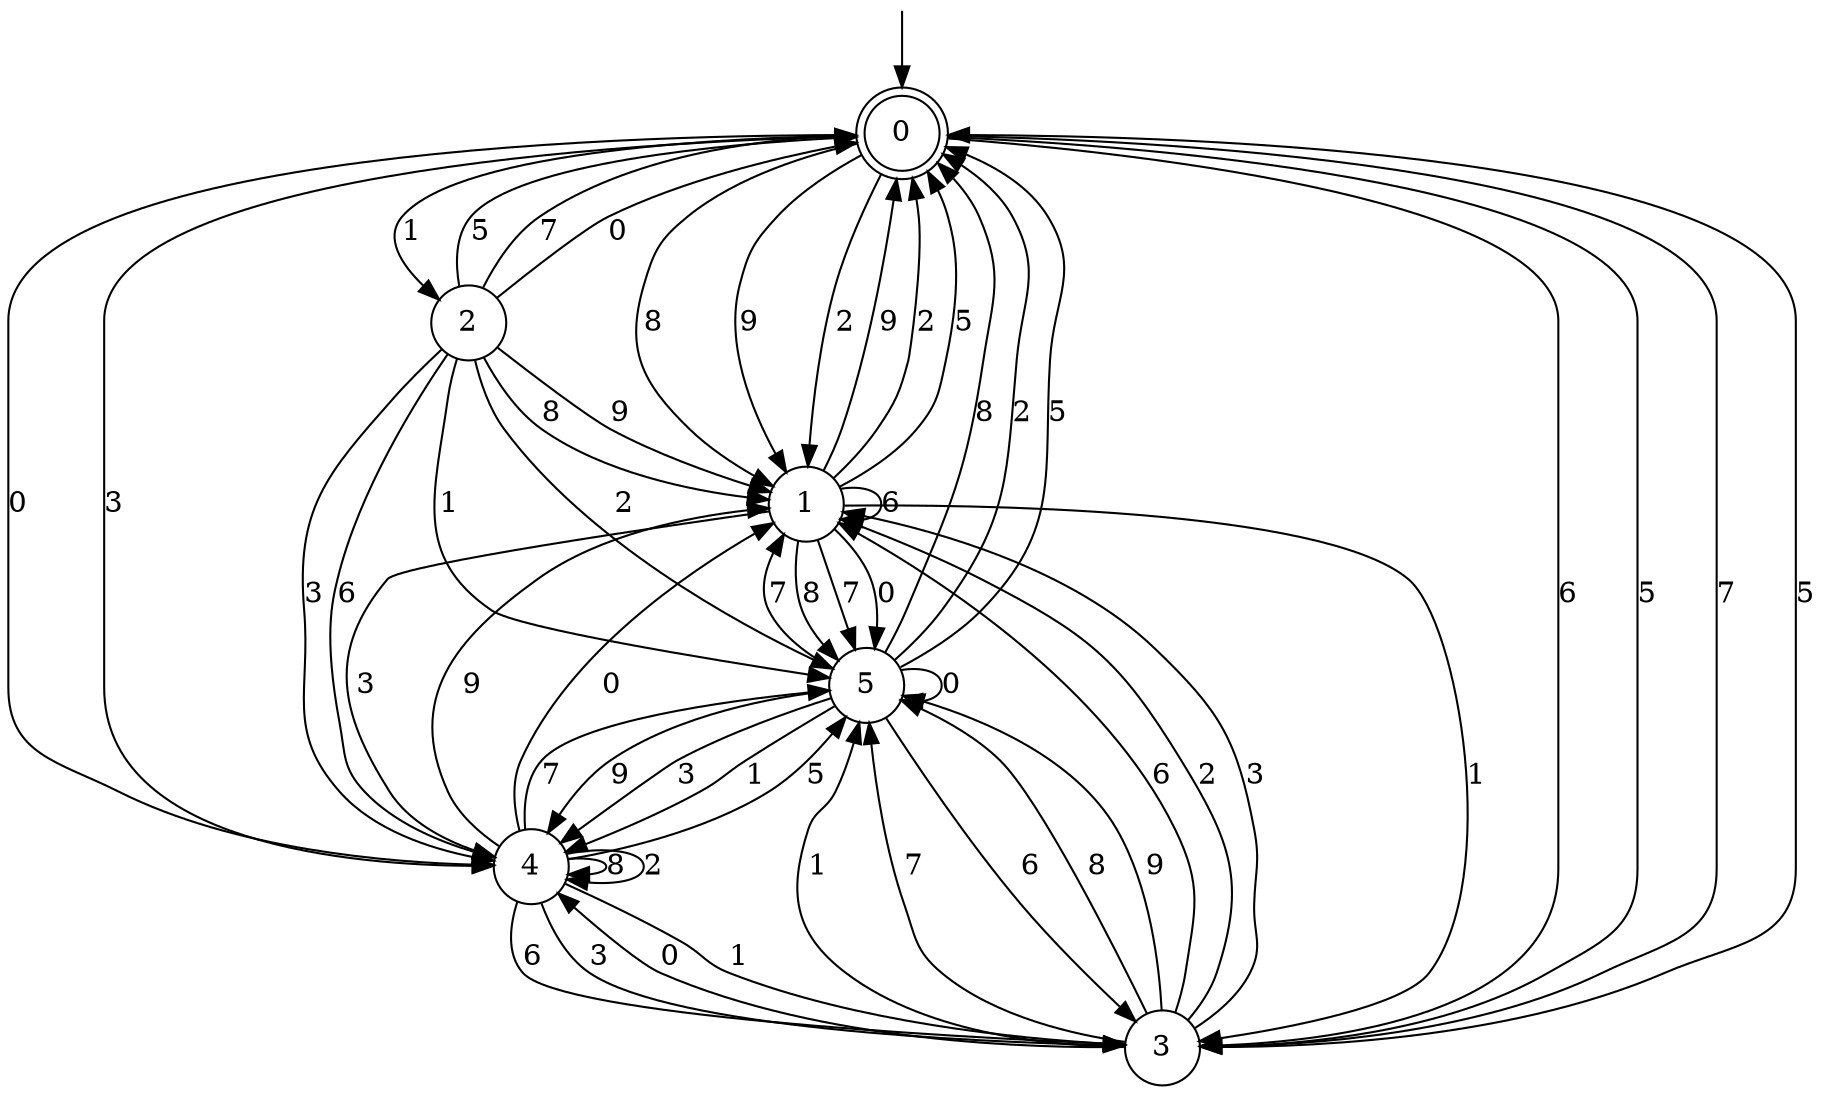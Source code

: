 digraph g {

	s0 [shape="doublecircle" label="0"];
	s1 [shape="circle" label="1"];
	s2 [shape="circle" label="2"];
	s3 [shape="circle" label="3"];
	s4 [shape="circle" label="4"];
	s5 [shape="circle" label="5"];
	s0 -> s1 [label="8"];
	s0 -> s1 [label="9"];
	s0 -> s2 [label="1"];
	s0 -> s3 [label="6"];
	s0 -> s1 [label="2"];
	s0 -> s3 [label="5"];
	s0 -> s3 [label="7"];
	s0 -> s4 [label="3"];
	s0 -> s4 [label="0"];
	s1 -> s5 [label="8"];
	s1 -> s0 [label="9"];
	s1 -> s3 [label="1"];
	s1 -> s1 [label="6"];
	s1 -> s0 [label="2"];
	s1 -> s0 [label="5"];
	s1 -> s5 [label="7"];
	s1 -> s4 [label="3"];
	s1 -> s5 [label="0"];
	s2 -> s1 [label="8"];
	s2 -> s1 [label="9"];
	s2 -> s5 [label="1"];
	s2 -> s4 [label="6"];
	s2 -> s5 [label="2"];
	s2 -> s0 [label="5"];
	s2 -> s0 [label="7"];
	s2 -> s4 [label="3"];
	s2 -> s0 [label="0"];
	s3 -> s5 [label="8"];
	s3 -> s5 [label="9"];
	s3 -> s5 [label="1"];
	s3 -> s1 [label="6"];
	s3 -> s1 [label="2"];
	s3 -> s0 [label="5"];
	s3 -> s5 [label="7"];
	s3 -> s1 [label="3"];
	s3 -> s4 [label="0"];
	s4 -> s4 [label="8"];
	s4 -> s1 [label="9"];
	s4 -> s3 [label="1"];
	s4 -> s3 [label="6"];
	s4 -> s4 [label="2"];
	s4 -> s5 [label="5"];
	s4 -> s5 [label="7"];
	s4 -> s3 [label="3"];
	s4 -> s1 [label="0"];
	s5 -> s0 [label="8"];
	s5 -> s4 [label="9"];
	s5 -> s4 [label="1"];
	s5 -> s3 [label="6"];
	s5 -> s0 [label="2"];
	s5 -> s0 [label="5"];
	s5 -> s1 [label="7"];
	s5 -> s4 [label="3"];
	s5 -> s5 [label="0"];

__start0 [label="" shape="none" width="0" height="0"];
__start0 -> s0;

}
